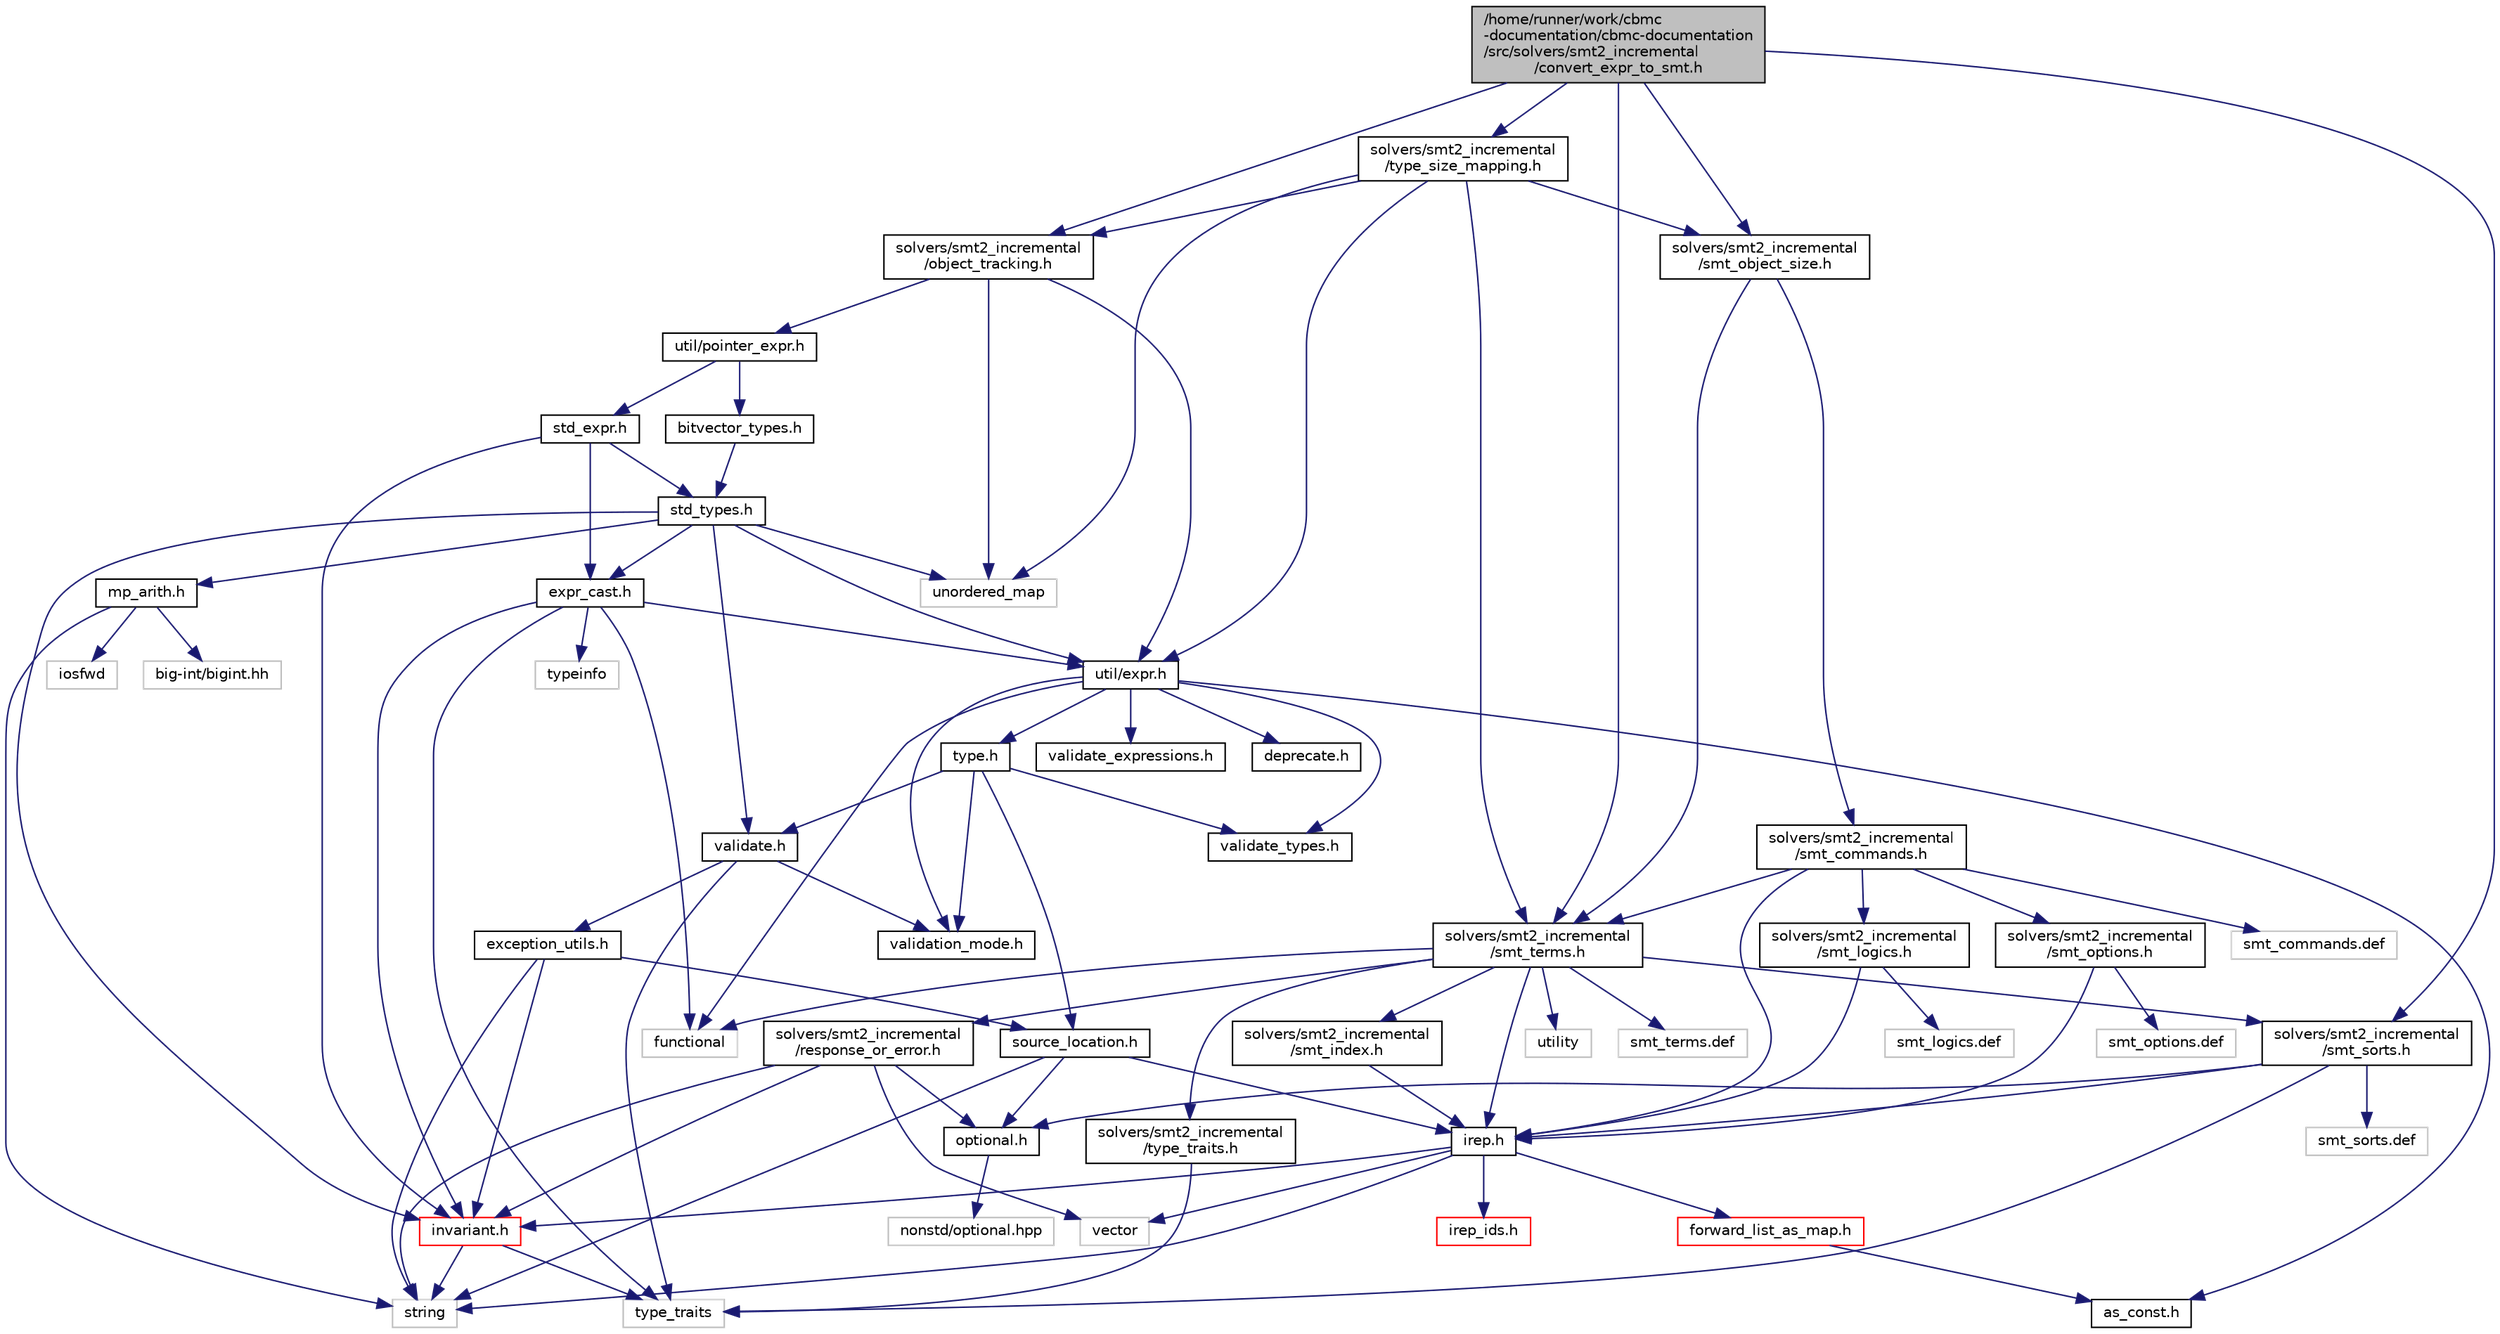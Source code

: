 digraph "/home/runner/work/cbmc-documentation/cbmc-documentation/src/solvers/smt2_incremental/convert_expr_to_smt.h"
{
 // LATEX_PDF_SIZE
  bgcolor="transparent";
  edge [fontname="Helvetica",fontsize="10",labelfontname="Helvetica",labelfontsize="10"];
  node [fontname="Helvetica",fontsize="10",shape=record];
  Node1 [label="/home/runner/work/cbmc\l-documentation/cbmc-documentation\l/src/solvers/smt2_incremental\l/convert_expr_to_smt.h",height=0.2,width=0.4,color="black", fillcolor="grey75", style="filled", fontcolor="black",tooltip=" "];
  Node1 -> Node2 [color="midnightblue",fontsize="10",style="solid",fontname="Helvetica"];
  Node2 [label="solvers/smt2_incremental\l/object_tracking.h",height=0.2,width=0.4,color="black",URL="$object__tracking_8h.html",tooltip=" "];
  Node2 -> Node3 [color="midnightblue",fontsize="10",style="solid",fontname="Helvetica"];
  Node3 [label="util/expr.h",height=0.2,width=0.4,color="black",URL="$expr_8h.html",tooltip=" "];
  Node3 -> Node4 [color="midnightblue",fontsize="10",style="solid",fontname="Helvetica"];
  Node4 [label="as_const.h",height=0.2,width=0.4,color="black",URL="$as__const_8h.html",tooltip=" "];
  Node3 -> Node5 [color="midnightblue",fontsize="10",style="solid",fontname="Helvetica"];
  Node5 [label="deprecate.h",height=0.2,width=0.4,color="black",URL="$deprecate_8h.html",tooltip=" "];
  Node3 -> Node6 [color="midnightblue",fontsize="10",style="solid",fontname="Helvetica"];
  Node6 [label="type.h",height=0.2,width=0.4,color="black",URL="$type_8h.html",tooltip=" "];
  Node6 -> Node7 [color="midnightblue",fontsize="10",style="solid",fontname="Helvetica"];
  Node7 [label="source_location.h",height=0.2,width=0.4,color="black",URL="$source__location_8h.html",tooltip=" "];
  Node7 -> Node8 [color="midnightblue",fontsize="10",style="solid",fontname="Helvetica"];
  Node8 [label="irep.h",height=0.2,width=0.4,color="black",URL="$irep_8h.html",tooltip=" "];
  Node8 -> Node9 [color="midnightblue",fontsize="10",style="solid",fontname="Helvetica"];
  Node9 [label="string",height=0.2,width=0.4,color="grey75",tooltip=" "];
  Node8 -> Node10 [color="midnightblue",fontsize="10",style="solid",fontname="Helvetica"];
  Node10 [label="vector",height=0.2,width=0.4,color="grey75",tooltip=" "];
  Node8 -> Node11 [color="midnightblue",fontsize="10",style="solid",fontname="Helvetica"];
  Node11 [label="invariant.h",height=0.2,width=0.4,color="red",URL="$src_2util_2invariant_8h.html",tooltip=" "];
  Node11 -> Node9 [color="midnightblue",fontsize="10",style="solid",fontname="Helvetica"];
  Node11 -> Node14 [color="midnightblue",fontsize="10",style="solid",fontname="Helvetica"];
  Node14 [label="type_traits",height=0.2,width=0.4,color="grey75",tooltip=" "];
  Node8 -> Node15 [color="midnightblue",fontsize="10",style="solid",fontname="Helvetica"];
  Node15 [label="irep_ids.h",height=0.2,width=0.4,color="red",URL="$irep__ids_8h.html",tooltip=" "];
  Node8 -> Node26 [color="midnightblue",fontsize="10",style="solid",fontname="Helvetica"];
  Node26 [label="forward_list_as_map.h",height=0.2,width=0.4,color="red",URL="$forward__list__as__map_8h.html",tooltip=" "];
  Node26 -> Node4 [color="midnightblue",fontsize="10",style="solid",fontname="Helvetica"];
  Node7 -> Node30 [color="midnightblue",fontsize="10",style="solid",fontname="Helvetica"];
  Node30 [label="optional.h",height=0.2,width=0.4,color="black",URL="$optional_8h.html",tooltip=" "];
  Node30 -> Node31 [color="midnightblue",fontsize="10",style="solid",fontname="Helvetica"];
  Node31 [label="nonstd/optional.hpp",height=0.2,width=0.4,color="grey75",tooltip=" "];
  Node7 -> Node9 [color="midnightblue",fontsize="10",style="solid",fontname="Helvetica"];
  Node6 -> Node32 [color="midnightblue",fontsize="10",style="solid",fontname="Helvetica"];
  Node32 [label="validate.h",height=0.2,width=0.4,color="black",URL="$validate_8h.html",tooltip=" "];
  Node32 -> Node14 [color="midnightblue",fontsize="10",style="solid",fontname="Helvetica"];
  Node32 -> Node33 [color="midnightblue",fontsize="10",style="solid",fontname="Helvetica"];
  Node33 [label="exception_utils.h",height=0.2,width=0.4,color="black",URL="$exception__utils_8h.html",tooltip=" "];
  Node33 -> Node9 [color="midnightblue",fontsize="10",style="solid",fontname="Helvetica"];
  Node33 -> Node11 [color="midnightblue",fontsize="10",style="solid",fontname="Helvetica"];
  Node33 -> Node7 [color="midnightblue",fontsize="10",style="solid",fontname="Helvetica"];
  Node32 -> Node34 [color="midnightblue",fontsize="10",style="solid",fontname="Helvetica"];
  Node34 [label="validation_mode.h",height=0.2,width=0.4,color="black",URL="$validation__mode_8h.html",tooltip=" "];
  Node6 -> Node35 [color="midnightblue",fontsize="10",style="solid",fontname="Helvetica"];
  Node35 [label="validate_types.h",height=0.2,width=0.4,color="black",URL="$validate__types_8h.html",tooltip=" "];
  Node6 -> Node34 [color="midnightblue",fontsize="10",style="solid",fontname="Helvetica"];
  Node3 -> Node36 [color="midnightblue",fontsize="10",style="solid",fontname="Helvetica"];
  Node36 [label="validate_expressions.h",height=0.2,width=0.4,color="black",URL="$validate__expressions_8h.html",tooltip=" "];
  Node3 -> Node35 [color="midnightblue",fontsize="10",style="solid",fontname="Helvetica"];
  Node3 -> Node34 [color="midnightblue",fontsize="10",style="solid",fontname="Helvetica"];
  Node3 -> Node37 [color="midnightblue",fontsize="10",style="solid",fontname="Helvetica"];
  Node37 [label="functional",height=0.2,width=0.4,color="grey75",tooltip=" "];
  Node2 -> Node38 [color="midnightblue",fontsize="10",style="solid",fontname="Helvetica"];
  Node38 [label="util/pointer_expr.h",height=0.2,width=0.4,color="black",URL="$pointer__expr_8h.html",tooltip=" "];
  Node38 -> Node39 [color="midnightblue",fontsize="10",style="solid",fontname="Helvetica"];
  Node39 [label="bitvector_types.h",height=0.2,width=0.4,color="black",URL="$bitvector__types_8h.html",tooltip=" "];
  Node39 -> Node40 [color="midnightblue",fontsize="10",style="solid",fontname="Helvetica"];
  Node40 [label="std_types.h",height=0.2,width=0.4,color="black",URL="$std__types_8h.html",tooltip=" "];
  Node40 -> Node3 [color="midnightblue",fontsize="10",style="solid",fontname="Helvetica"];
  Node40 -> Node41 [color="midnightblue",fontsize="10",style="solid",fontname="Helvetica"];
  Node41 [label="expr_cast.h",height=0.2,width=0.4,color="black",URL="$expr__cast_8h.html",tooltip="Templated functions to cast to specific exprt-derived classes."];
  Node41 -> Node42 [color="midnightblue",fontsize="10",style="solid",fontname="Helvetica"];
  Node42 [label="typeinfo",height=0.2,width=0.4,color="grey75",tooltip=" "];
  Node41 -> Node14 [color="midnightblue",fontsize="10",style="solid",fontname="Helvetica"];
  Node41 -> Node37 [color="midnightblue",fontsize="10",style="solid",fontname="Helvetica"];
  Node41 -> Node11 [color="midnightblue",fontsize="10",style="solid",fontname="Helvetica"];
  Node41 -> Node3 [color="midnightblue",fontsize="10",style="solid",fontname="Helvetica"];
  Node40 -> Node11 [color="midnightblue",fontsize="10",style="solid",fontname="Helvetica"];
  Node40 -> Node43 [color="midnightblue",fontsize="10",style="solid",fontname="Helvetica"];
  Node43 [label="mp_arith.h",height=0.2,width=0.4,color="black",URL="$mp__arith_8h.html",tooltip=" "];
  Node43 -> Node17 [color="midnightblue",fontsize="10",style="solid",fontname="Helvetica"];
  Node17 [label="iosfwd",height=0.2,width=0.4,color="grey75",tooltip=" "];
  Node43 -> Node9 [color="midnightblue",fontsize="10",style="solid",fontname="Helvetica"];
  Node43 -> Node44 [color="midnightblue",fontsize="10",style="solid",fontname="Helvetica"];
  Node44 [label="big-int/bigint.hh",height=0.2,width=0.4,color="grey75",tooltip=" "];
  Node40 -> Node32 [color="midnightblue",fontsize="10",style="solid",fontname="Helvetica"];
  Node40 -> Node22 [color="midnightblue",fontsize="10",style="solid",fontname="Helvetica"];
  Node22 [label="unordered_map",height=0.2,width=0.4,color="grey75",tooltip=" "];
  Node38 -> Node45 [color="midnightblue",fontsize="10",style="solid",fontname="Helvetica"];
  Node45 [label="std_expr.h",height=0.2,width=0.4,color="black",URL="$std__expr_8h.html",tooltip=" "];
  Node45 -> Node41 [color="midnightblue",fontsize="10",style="solid",fontname="Helvetica"];
  Node45 -> Node11 [color="midnightblue",fontsize="10",style="solid",fontname="Helvetica"];
  Node45 -> Node40 [color="midnightblue",fontsize="10",style="solid",fontname="Helvetica"];
  Node2 -> Node22 [color="midnightblue",fontsize="10",style="solid",fontname="Helvetica"];
  Node1 -> Node46 [color="midnightblue",fontsize="10",style="solid",fontname="Helvetica"];
  Node46 [label="solvers/smt2_incremental\l/smt_object_size.h",height=0.2,width=0.4,color="black",URL="$smt__object__size_8h.html",tooltip=" "];
  Node46 -> Node47 [color="midnightblue",fontsize="10",style="solid",fontname="Helvetica"];
  Node47 [label="solvers/smt2_incremental\l/smt_commands.h",height=0.2,width=0.4,color="black",URL="$smt__commands_8h.html",tooltip=" "];
  Node47 -> Node48 [color="midnightblue",fontsize="10",style="solid",fontname="Helvetica"];
  Node48 [label="solvers/smt2_incremental\l/smt_logics.h",height=0.2,width=0.4,color="black",URL="$smt__logics_8h.html",tooltip=" "];
  Node48 -> Node8 [color="midnightblue",fontsize="10",style="solid",fontname="Helvetica"];
  Node48 -> Node49 [color="midnightblue",fontsize="10",style="solid",fontname="Helvetica"];
  Node49 [label="smt_logics.def",height=0.2,width=0.4,color="grey75",tooltip=" "];
  Node47 -> Node50 [color="midnightblue",fontsize="10",style="solid",fontname="Helvetica"];
  Node50 [label="solvers/smt2_incremental\l/smt_options.h",height=0.2,width=0.4,color="black",URL="$smt__options_8h.html",tooltip=" "];
  Node50 -> Node8 [color="midnightblue",fontsize="10",style="solid",fontname="Helvetica"];
  Node50 -> Node51 [color="midnightblue",fontsize="10",style="solid",fontname="Helvetica"];
  Node51 [label="smt_options.def",height=0.2,width=0.4,color="grey75",tooltip=" "];
  Node47 -> Node52 [color="midnightblue",fontsize="10",style="solid",fontname="Helvetica"];
  Node52 [label="solvers/smt2_incremental\l/smt_terms.h",height=0.2,width=0.4,color="black",URL="$smt__terms_8h.html",tooltip=" "];
  Node52 -> Node8 [color="midnightblue",fontsize="10",style="solid",fontname="Helvetica"];
  Node52 -> Node53 [color="midnightblue",fontsize="10",style="solid",fontname="Helvetica"];
  Node53 [label="solvers/smt2_incremental\l/response_or_error.h",height=0.2,width=0.4,color="black",URL="$response__or__error_8h.html",tooltip=" "];
  Node53 -> Node11 [color="midnightblue",fontsize="10",style="solid",fontname="Helvetica"];
  Node53 -> Node30 [color="midnightblue",fontsize="10",style="solid",fontname="Helvetica"];
  Node53 -> Node9 [color="midnightblue",fontsize="10",style="solid",fontname="Helvetica"];
  Node53 -> Node10 [color="midnightblue",fontsize="10",style="solid",fontname="Helvetica"];
  Node52 -> Node54 [color="midnightblue",fontsize="10",style="solid",fontname="Helvetica"];
  Node54 [label="solvers/smt2_incremental\l/smt_index.h",height=0.2,width=0.4,color="black",URL="$smt__index_8h.html",tooltip=" "];
  Node54 -> Node8 [color="midnightblue",fontsize="10",style="solid",fontname="Helvetica"];
  Node52 -> Node55 [color="midnightblue",fontsize="10",style="solid",fontname="Helvetica"];
  Node55 [label="solvers/smt2_incremental\l/smt_sorts.h",height=0.2,width=0.4,color="black",URL="$smt__sorts_8h.html",tooltip=" "];
  Node55 -> Node8 [color="midnightblue",fontsize="10",style="solid",fontname="Helvetica"];
  Node55 -> Node30 [color="midnightblue",fontsize="10",style="solid",fontname="Helvetica"];
  Node55 -> Node14 [color="midnightblue",fontsize="10",style="solid",fontname="Helvetica"];
  Node55 -> Node56 [color="midnightblue",fontsize="10",style="solid",fontname="Helvetica"];
  Node56 [label="smt_sorts.def",height=0.2,width=0.4,color="grey75",tooltip=" "];
  Node52 -> Node57 [color="midnightblue",fontsize="10",style="solid",fontname="Helvetica"];
  Node57 [label="solvers/smt2_incremental\l/type_traits.h",height=0.2,width=0.4,color="black",URL="$type__traits_8h.html",tooltip=" "];
  Node57 -> Node14 [color="midnightblue",fontsize="10",style="solid",fontname="Helvetica"];
  Node52 -> Node37 [color="midnightblue",fontsize="10",style="solid",fontname="Helvetica"];
  Node52 -> Node58 [color="midnightblue",fontsize="10",style="solid",fontname="Helvetica"];
  Node58 [label="utility",height=0.2,width=0.4,color="grey75",tooltip=" "];
  Node52 -> Node59 [color="midnightblue",fontsize="10",style="solid",fontname="Helvetica"];
  Node59 [label="smt_terms.def",height=0.2,width=0.4,color="grey75",tooltip=" "];
  Node47 -> Node8 [color="midnightblue",fontsize="10",style="solid",fontname="Helvetica"];
  Node47 -> Node60 [color="midnightblue",fontsize="10",style="solid",fontname="Helvetica"];
  Node60 [label="smt_commands.def",height=0.2,width=0.4,color="grey75",tooltip=" "];
  Node46 -> Node52 [color="midnightblue",fontsize="10",style="solid",fontname="Helvetica"];
  Node1 -> Node55 [color="midnightblue",fontsize="10",style="solid",fontname="Helvetica"];
  Node1 -> Node52 [color="midnightblue",fontsize="10",style="solid",fontname="Helvetica"];
  Node1 -> Node61 [color="midnightblue",fontsize="10",style="solid",fontname="Helvetica"];
  Node61 [label="solvers/smt2_incremental\l/type_size_mapping.h",height=0.2,width=0.4,color="black",URL="$type__size__mapping_8h.html",tooltip=" "];
  Node61 -> Node3 [color="midnightblue",fontsize="10",style="solid",fontname="Helvetica"];
  Node61 -> Node2 [color="midnightblue",fontsize="10",style="solid",fontname="Helvetica"];
  Node61 -> Node46 [color="midnightblue",fontsize="10",style="solid",fontname="Helvetica"];
  Node61 -> Node52 [color="midnightblue",fontsize="10",style="solid",fontname="Helvetica"];
  Node61 -> Node22 [color="midnightblue",fontsize="10",style="solid",fontname="Helvetica"];
}
